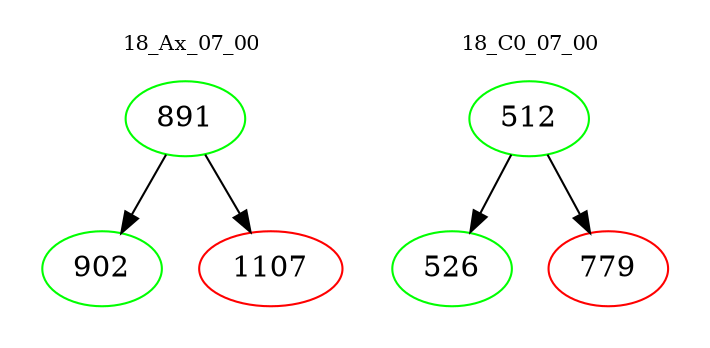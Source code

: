 digraph{
subgraph cluster_0 {
color = white
label = "18_Ax_07_00";
fontsize=10;
T0_891 [label="891", color="green"]
T0_891 -> T0_902 [color="black"]
T0_902 [label="902", color="green"]
T0_891 -> T0_1107 [color="black"]
T0_1107 [label="1107", color="red"]
}
subgraph cluster_1 {
color = white
label = "18_C0_07_00";
fontsize=10;
T1_512 [label="512", color="green"]
T1_512 -> T1_526 [color="black"]
T1_526 [label="526", color="green"]
T1_512 -> T1_779 [color="black"]
T1_779 [label="779", color="red"]
}
}
